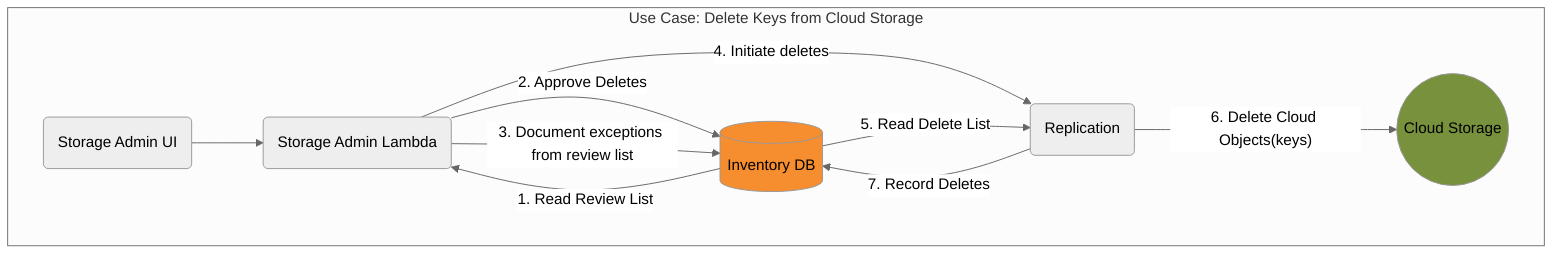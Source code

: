 %%{init: {'theme': 'neutral', 'securityLevel': 'loose', 'themeVariables': {'fontFamily': 'arial'}}}%%
graph TD
  SAUI("Storage Admin UI")
  SA("Storage Admin Lambda")
  RDS[(Inventory DB)]
  REPLIC("Replication")
  CLOUD(("Cloud Storage"))

  subgraph "Use Case: Delete Keys from Cloud Storage"
    SAUI-->SA
    RDS-->|"1. Read Review List"|SA
    SA-->|"2. Approve Deletes"|RDS
    SA-->|"3. Document exceptions from review list"|RDS
    SA-->|"4. Initiate deletes"|REPLIC
    RDS-->|"5. Read Delete List"|REPLIC
    REPLIC-->|"6. Delete Cloud Objects(keys)"|CLOUD
    REPLIC-->|"7. Record Deletes"|RDS
  end

  style RDS fill:#F68D2F
  style CLOUD fill:#77913C